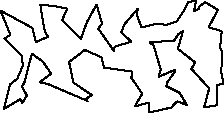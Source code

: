 unitsize(0.001cm);
draw((3140,1401)--(3058,1276));
draw((3058,1276)--(2642,1269));
draw((2642,1269)--(2639,1239));
draw((2639,1239)--(2698,1221));
draw((2698,1221)--(2830,775));
draw((2830,775)--(2801,695));
draw((2801,695)--(2800,653));
draw((2800,653)--(3084,774));
draw((3084,774)--(3084,748));
draw((3084,748)--(2938,543));
draw((2938,543)--(2929,485));
draw((2929,485)--(3162,367));
draw((3162,367)--(3292,152));
draw((3292,152)--(3123,217));
draw((3123,217)--(3060,155));
draw((3060,155)--(3017,108));
draw((3017,108)--(2630,20));
draw((2630,20)--(2614,195));
draw((2614,195)--(2372,127));
draw((2372,127)--(2503,352));
draw((2503,352)--(2310,635));
draw((2310,635)--(2330,741));
draw((2330,741)--(1829,812));
draw((1829,812)--(1782,995));
draw((1782,995)--(1490,1123));
draw((1490,1123)--(1213,910));
draw((1213,910)--(1286,550));
draw((1286,550)--(1612,328));
draw((1612,328)--(1517,266));
draw((1517,266)--(1538,224));
draw((1538,224)--(844,520));
draw((844,520)--(694,552));
draw((694,552)--(896,705));
draw((896,705)--(749,920));
draw((749,920)--(556,1056));
draw((556,1056)--(422,542));
draw((422,542)--(380,478));
draw((380,478)--(468,319));
draw((468,319)--(387,190));
draw((387,190)--(347,252));
draw((347,252)--(61,81));
draw((61,81)--(171,514));
draw((171,514)--(298,615));
draw((298,615)--(399,850));
draw((399,850)--(376,1018));
draw((376,1018)--(193,1210));
draw((193,1210)--(71,1323));
draw((71,1323)--(177,1390));
draw((177,1390)--(3,1817));
draw((3,1817)--(563,1513));
draw((563,1513)--(627,1261));
draw((627,1261)--(839,1355));
draw((839,1355)--(782,1462));
draw((782,1462)--(731,1741));
draw((731,1741)--(706,1925));
draw((706,1925)--(962,1895));
draw((962,1895)--(1182,1853));
draw((1182,1853)--(1090,1652));
draw((1090,1652)--(1423,1322));
draw((1423,1322)--(1526,1612));
draw((1526,1612)--(1697,1924));
draw((1697,1924)--(1794,1589));
draw((1794,1589)--(1729,1498));
draw((1729,1498)--(2000,1110));
draw((2000,1110)--(2009,1163));
draw((2009,1163)--(2030,1186));
draw((2030,1186)--(2312,1270));
draw((2312,1270)--(2132,1432));
draw((2132,1432)--(2191,1579));
draw((2191,1579)--(2426,1851));
draw((2426,1851)--(2408,1747));
draw((2408,1747)--(2489,1520));
draw((2489,1520)--(2741,1583));
draw((2741,1583)--(2937,1568));
draw((2937,1568)--(3114,1629));
draw((3114,1629)--(3245,1828));
draw((3245,1828)--(3317,1966));
draw((3317,1966)--(3453,1998));
draw((3453,1998)--(3417,1808));
draw((3417,1808)--(3507,1851));
draw((3507,1851)--(3515,1892));
draw((3515,1892)--(3611,1968));
draw((3611,1968)--(3782,1865));
draw((3782,1865)--(3834,1827));
draw((3834,1827)--(3675,1522));
draw((3675,1522)--(3858,1472));
draw((3858,1472)--(3904,1444));
draw((3904,1444)--(3876,1165));
draw((3876,1165)--(3918,1088));
draw((3918,1088)--(3896,742));
draw((3896,742)--(3938,516));
draw((3938,516)--(3829,513));
draw((3829,513)--(3821,147));
draw((3821,147)--(3595,111));
draw((3595,111)--(3684,445));
draw((3684,445)--(3370,791));
draw((3370,791)--(3438,901));
draw((3438,901)--(3133,1143));
draw((3133,1143)--(3220,1454));
draw((3220,1454)--(3140,1401));
